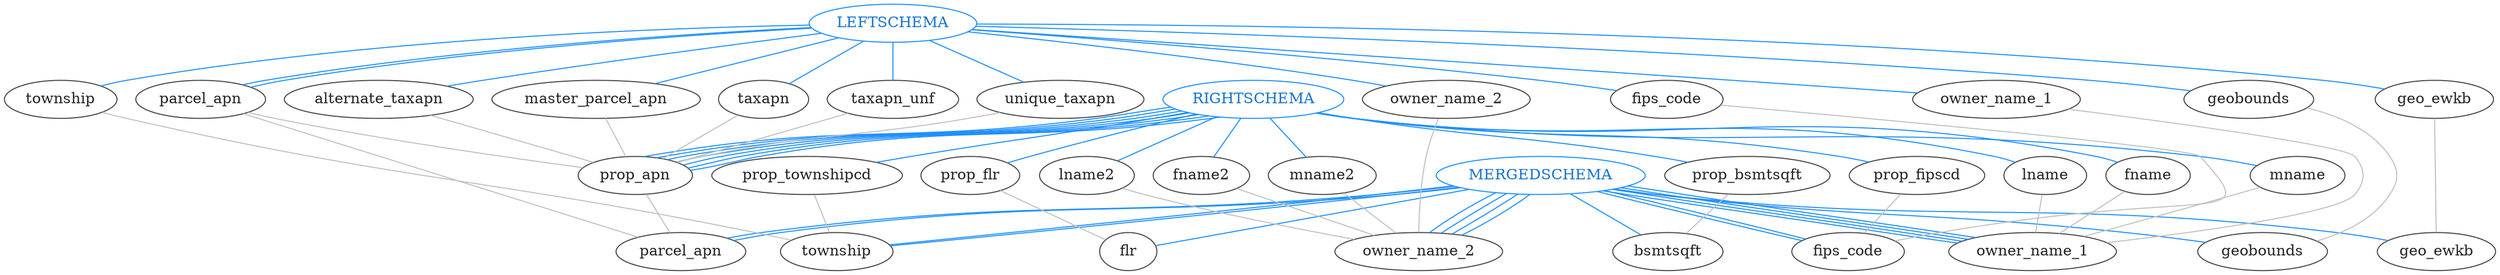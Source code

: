 // Graph
graph {
	"vertex-lz3i" [label=LEFTSCHEMA color=dodgerblue fontcolor=dodgerblue3]
	"vertex-fepr" [label=MERGEDSCHEMA color=dodgerblue fontcolor=dodgerblue3]
	"vertex-9p8g" [label=RIGHTSCHEMA color=dodgerblue fontcolor=dodgerblue3]
	"geobounds.vertex-fepr" [label=geobounds color=gray28 fontcolor=gray14]
	"vertex-fepr" -- "geobounds.vertex-fepr" [color=dodgerblue]
	"geobounds.vertex-lz3i" [label=geobounds color=gray28 fontcolor=gray14]
	"vertex-lz3i" -- "geobounds.vertex-lz3i" [color=dodgerblue]
	"geobounds.vertex-lz3i" -- "geobounds.vertex-fepr" [color=gray dir=none fontcolor=gray r_id=0]
	"geo_ewkb.vertex-fepr" [label=geo_ewkb color=gray28 fontcolor=gray14]
	"vertex-fepr" -- "geo_ewkb.vertex-fepr" [color=dodgerblue]
	"geo_ewkb.vertex-lz3i" [label=geo_ewkb color=gray28 fontcolor=gray14]
	"vertex-lz3i" -- "geo_ewkb.vertex-lz3i" [color=dodgerblue]
	"geo_ewkb.vertex-lz3i" -- "geo_ewkb.vertex-fepr" [color=gray dir=none fontcolor=gray r_id=1]
	"fips_code.vertex-fepr" [label=fips_code color=gray28 fontcolor=gray14]
	"vertex-fepr" -- "fips_code.vertex-fepr" [color=dodgerblue]
	"fips_code.vertex-lz3i" [label=fips_code color=gray28 fontcolor=gray14]
	"vertex-lz3i" -- "fips_code.vertex-lz3i" [color=dodgerblue]
	"fips_code.vertex-lz3i" -- "fips_code.vertex-fepr" [color=gray dir=none fontcolor=gray r_id=2]
	"fips_code.vertex-fepr" [label=fips_code color=gray28 fontcolor=gray14]
	"vertex-fepr" -- "fips_code.vertex-fepr" [color=dodgerblue]
	"prop_fipscd.vertex-9p8g" [label=prop_fipscd color=gray28 fontcolor=gray14]
	"vertex-9p8g" -- "prop_fipscd.vertex-9p8g" [color=dodgerblue]
	"prop_fipscd.vertex-9p8g" -- "fips_code.vertex-fepr" [color=gray dir=none fontcolor=gray r_id=3]
	"parcel_apn.vertex-fepr" [label=parcel_apn color=gray28 fontcolor=gray14]
	"vertex-fepr" -- "parcel_apn.vertex-fepr" [color=dodgerblue]
	"parcel_apn.vertex-lz3i" [label=parcel_apn color=gray28 fontcolor=gray14]
	"vertex-lz3i" -- "parcel_apn.vertex-lz3i" [color=dodgerblue]
	"parcel_apn.vertex-lz3i" -- "parcel_apn.vertex-fepr" [color=gray dir=none fontcolor=gray r_id=4]
	"parcel_apn.vertex-fepr" [label=parcel_apn color=gray28 fontcolor=gray14]
	"vertex-fepr" -- "parcel_apn.vertex-fepr" [color=dodgerblue]
	"prop_apn.vertex-9p8g" [label=prop_apn color=gray28 fontcolor=gray14]
	"vertex-9p8g" -- "prop_apn.vertex-9p8g" [color=dodgerblue]
	"prop_apn.vertex-9p8g" -- "parcel_apn.vertex-fepr" [color=gray dir=none fontcolor=gray r_id=5]
	"prop_apn.vertex-9p8g" [label=prop_apn color=gray28 fontcolor=gray14]
	"vertex-9p8g" -- "prop_apn.vertex-9p8g" [color=dodgerblue]
	"parcel_apn.vertex-lz3i" [label=parcel_apn color=gray28 fontcolor=gray14]
	"vertex-lz3i" -- "parcel_apn.vertex-lz3i" [color=dodgerblue]
	"parcel_apn.vertex-lz3i" -- "prop_apn.vertex-9p8g" [color=gray dir=none fontcolor=gray r_id=6]
	"prop_apn.vertex-9p8g" [label=prop_apn color=gray28 fontcolor=gray14]
	"vertex-9p8g" -- "prop_apn.vertex-9p8g" [color=dodgerblue]
	"master_parcel_apn.vertex-lz3i" [label=master_parcel_apn color=gray28 fontcolor=gray14]
	"vertex-lz3i" -- "master_parcel_apn.vertex-lz3i" [color=dodgerblue]
	"master_parcel_apn.vertex-lz3i" -- "prop_apn.vertex-9p8g" [color=gray dir=none fontcolor=gray r_id=7]
	"prop_apn.vertex-9p8g" [label=prop_apn color=gray28 fontcolor=gray14]
	"vertex-9p8g" -- "prop_apn.vertex-9p8g" [color=dodgerblue]
	"taxapn.vertex-lz3i" [label=taxapn color=gray28 fontcolor=gray14]
	"vertex-lz3i" -- "taxapn.vertex-lz3i" [color=dodgerblue]
	"taxapn.vertex-lz3i" -- "prop_apn.vertex-9p8g" [color=gray dir=none fontcolor=gray r_id=8]
	"prop_apn.vertex-9p8g" [label=prop_apn color=gray28 fontcolor=gray14]
	"vertex-9p8g" -- "prop_apn.vertex-9p8g" [color=dodgerblue]
	"taxapn_unf.vertex-lz3i" [label=taxapn_unf color=gray28 fontcolor=gray14]
	"vertex-lz3i" -- "taxapn_unf.vertex-lz3i" [color=dodgerblue]
	"taxapn_unf.vertex-lz3i" -- "prop_apn.vertex-9p8g" [color=gray dir=none fontcolor=gray r_id=9]
	"prop_apn.vertex-9p8g" [label=prop_apn color=gray28 fontcolor=gray14]
	"vertex-9p8g" -- "prop_apn.vertex-9p8g" [color=dodgerblue]
	"unique_taxapn.vertex-lz3i" [label=unique_taxapn color=gray28 fontcolor=gray14]
	"vertex-lz3i" -- "unique_taxapn.vertex-lz3i" [color=dodgerblue]
	"unique_taxapn.vertex-lz3i" -- "prop_apn.vertex-9p8g" [color=gray dir=none fontcolor=gray r_id=10]
	"prop_apn.vertex-9p8g" [label=prop_apn color=gray28 fontcolor=gray14]
	"vertex-9p8g" -- "prop_apn.vertex-9p8g" [color=dodgerblue]
	"alternate_taxapn.vertex-lz3i" [label=alternate_taxapn color=gray28 fontcolor=gray14]
	"vertex-lz3i" -- "alternate_taxapn.vertex-lz3i" [color=dodgerblue]
	"alternate_taxapn.vertex-lz3i" -- "prop_apn.vertex-9p8g" [color=gray dir=none fontcolor=gray r_id=11]
	"owner_name_1.vertex-fepr" [label=owner_name_1 color=gray28 fontcolor=gray14]
	"vertex-fepr" -- "owner_name_1.vertex-fepr" [color=dodgerblue]
	"owner_name_1.vertex-lz3i" [label=owner_name_1 color=gray28 fontcolor=gray14]
	"vertex-lz3i" -- "owner_name_1.vertex-lz3i" [color=dodgerblue]
	"owner_name_1.vertex-lz3i" -- "owner_name_1.vertex-fepr" [color=gray dir=none fontcolor=gray r_id=12]
	"owner_name_1.vertex-fepr" [label=owner_name_1 color=gray28 fontcolor=gray14]
	"vertex-fepr" -- "owner_name_1.vertex-fepr" [color=dodgerblue]
	"fname.vertex-9p8g" [label=fname color=gray28 fontcolor=gray14]
	"vertex-9p8g" -- "fname.vertex-9p8g" [color=dodgerblue]
	"fname.vertex-9p8g" -- "owner_name_1.vertex-fepr" [color=gray dir=none fontcolor=gray r_id=13]
	"owner_name_1.vertex-fepr" [label=owner_name_1 color=gray28 fontcolor=gray14]
	"vertex-fepr" -- "owner_name_1.vertex-fepr" [color=dodgerblue]
	"mname.vertex-9p8g" [label=mname color=gray28 fontcolor=gray14]
	"vertex-9p8g" -- "mname.vertex-9p8g" [color=dodgerblue]
	"mname.vertex-9p8g" -- "owner_name_1.vertex-fepr" [color=gray dir=none fontcolor=gray r_id=14]
	"owner_name_1.vertex-fepr" [label=owner_name_1 color=gray28 fontcolor=gray14]
	"vertex-fepr" -- "owner_name_1.vertex-fepr" [color=dodgerblue]
	"lname.vertex-9p8g" [label=lname color=gray28 fontcolor=gray14]
	"vertex-9p8g" -- "lname.vertex-9p8g" [color=dodgerblue]
	"lname.vertex-9p8g" -- "owner_name_1.vertex-fepr" [color=gray dir=none fontcolor=gray r_id=15]
	"owner_name_2.vertex-fepr" [label=owner_name_2 color=gray28 fontcolor=gray14]
	"vertex-fepr" -- "owner_name_2.vertex-fepr" [color=dodgerblue]
	"owner_name_2.vertex-lz3i" [label=owner_name_2 color=gray28 fontcolor=gray14]
	"vertex-lz3i" -- "owner_name_2.vertex-lz3i" [color=dodgerblue]
	"owner_name_2.vertex-lz3i" -- "owner_name_2.vertex-fepr" [color=gray dir=none fontcolor=gray r_id=16]
	"owner_name_2.vertex-fepr" [label=owner_name_2 color=gray28 fontcolor=gray14]
	"vertex-fepr" -- "owner_name_2.vertex-fepr" [color=dodgerblue]
	"fname2.vertex-9p8g" [label=fname2 color=gray28 fontcolor=gray14]
	"vertex-9p8g" -- "fname2.vertex-9p8g" [color=dodgerblue]
	"fname2.vertex-9p8g" -- "owner_name_2.vertex-fepr" [color=gray dir=none fontcolor=gray r_id=17]
	"owner_name_2.vertex-fepr" [label=owner_name_2 color=gray28 fontcolor=gray14]
	"vertex-fepr" -- "owner_name_2.vertex-fepr" [color=dodgerblue]
	"mname2.vertex-9p8g" [label=mname2 color=gray28 fontcolor=gray14]
	"vertex-9p8g" -- "mname2.vertex-9p8g" [color=dodgerblue]
	"mname2.vertex-9p8g" -- "owner_name_2.vertex-fepr" [color=gray dir=none fontcolor=gray r_id=18]
	"owner_name_2.vertex-fepr" [label=owner_name_2 color=gray28 fontcolor=gray14]
	"vertex-fepr" -- "owner_name_2.vertex-fepr" [color=dodgerblue]
	"lname2.vertex-9p8g" [label=lname2 color=gray28 fontcolor=gray14]
	"vertex-9p8g" -- "lname2.vertex-9p8g" [color=dodgerblue]
	"lname2.vertex-9p8g" -- "owner_name_2.vertex-fepr" [color=gray dir=none fontcolor=gray r_id=19]
	"township.vertex-fepr" [label=township color=gray28 fontcolor=gray14]
	"vertex-fepr" -- "township.vertex-fepr" [color=dodgerblue]
	"township.vertex-lz3i" [label=township color=gray28 fontcolor=gray14]
	"vertex-lz3i" -- "township.vertex-lz3i" [color=dodgerblue]
	"township.vertex-lz3i" -- "township.vertex-fepr" [color=gray dir=none fontcolor=gray r_id=20]
	"township.vertex-fepr" [label=township color=gray28 fontcolor=gray14]
	"vertex-fepr" -- "township.vertex-fepr" [color=dodgerblue]
	"prop_townshipcd.vertex-9p8g" [label=prop_townshipcd color=gray28 fontcolor=gray14]
	"vertex-9p8g" -- "prop_townshipcd.vertex-9p8g" [color=dodgerblue]
	"prop_townshipcd.vertex-9p8g" -- "township.vertex-fepr" [color=gray dir=none fontcolor=gray r_id=21]
	"flr.vertex-fepr" [label=flr color=gray28 fontcolor=gray14]
	"vertex-fepr" -- "flr.vertex-fepr" [color=dodgerblue]
	"prop_flr.vertex-9p8g" [label=prop_flr color=gray28 fontcolor=gray14]
	"vertex-9p8g" -- "prop_flr.vertex-9p8g" [color=dodgerblue]
	"prop_flr.vertex-9p8g" -- "flr.vertex-fepr" [color=gray dir=none fontcolor=gray r_id=22]
	"bsmtsqft.vertex-fepr" [label=bsmtsqft color=gray28 fontcolor=gray14]
	"vertex-fepr" -- "bsmtsqft.vertex-fepr" [color=dodgerblue]
	"prop_bsmtsqft.vertex-9p8g" [label=prop_bsmtsqft color=gray28 fontcolor=gray14]
	"vertex-9p8g" -- "prop_bsmtsqft.vertex-9p8g" [color=dodgerblue]
	"prop_bsmtsqft.vertex-9p8g" -- "bsmtsqft.vertex-fepr" [color=gray dir=none fontcolor=gray r_id=23]
}
